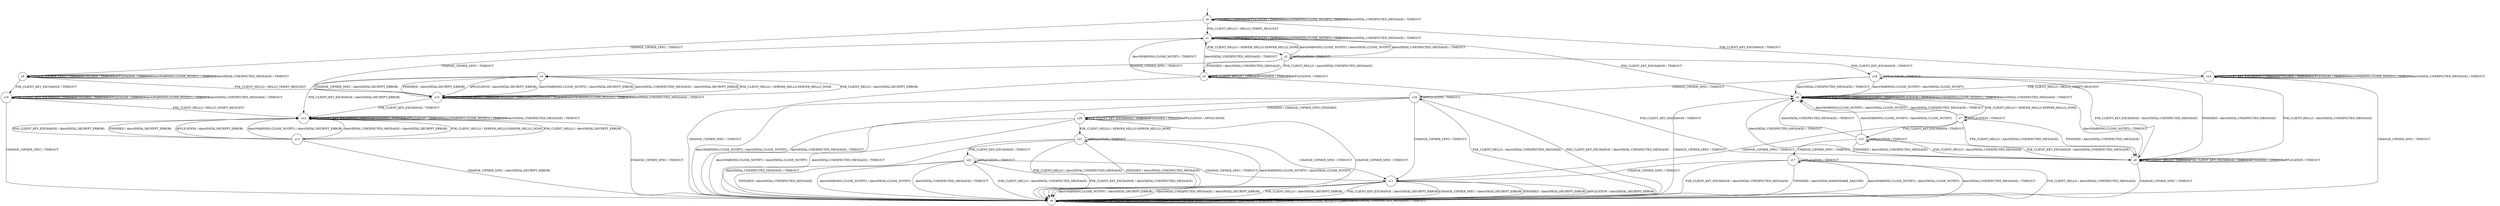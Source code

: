 digraph g {
__start0 [label="" shape="none"];

	s0 [shape="circle" label="s0"];
	s1 [shape="circle" label="s1"];
	s2 [shape="circle" label="s2"];
	s3 [shape="circle" label="s3"];
	s4 [shape="circle" label="s4"];
	s5 [shape="circle" label="s5"];
	s6 [shape="circle" label="s6"];
	s7 [shape="circle" label="s7"];
	s8 [shape="circle" label="s8"];
	s9 [shape="circle" label="s9"];
	s10 [shape="circle" label="s10"];
	s11 [shape="circle" label="s11"];
	s12 [shape="circle" label="s12"];
	s13 [shape="circle" label="s13"];
	s14 [shape="circle" label="s14"];
	s15 [shape="circle" label="s15"];
	s16 [shape="circle" label="s16"];
	s17 [shape="circle" label="s17"];
	s18 [shape="circle" label="s18"];
	s19 [shape="circle" label="s19"];
	s20 [shape="circle" label="s20"];
	s21 [shape="circle" label="s21"];
	s22 [shape="circle" label="s22"];
	s0 -> s1 [label="PSK_CLIENT_HELLO / HELLO_VERIFY_REQUEST"];
	s0 -> s14 [label="PSK_CLIENT_KEY_EXCHANGE / TIMEOUT"];
	s0 -> s9 [label="CHANGE_CIPHER_SPEC / TIMEOUT"];
	s0 -> s0 [label="FINISHED / TIMEOUT"];
	s0 -> s0 [label="APPLICATION / TIMEOUT"];
	s0 -> s0 [label="Alert(WARNING,CLOSE_NOTIFY) / TIMEOUT"];
	s0 -> s0 [label="Alert(FATAL,UNEXPECTED_MESSAGE) / TIMEOUT"];
	s1 -> s2 [label="PSK_CLIENT_HELLO / SERVER_HELLO,SERVER_HELLO_DONE"];
	s1 -> s5 [label="PSK_CLIENT_KEY_EXCHANGE / TIMEOUT"];
	s1 -> s10 [label="CHANGE_CIPHER_SPEC / TIMEOUT"];
	s1 -> s1 [label="FINISHED / TIMEOUT"];
	s1 -> s1 [label="APPLICATION / TIMEOUT"];
	s1 -> s1 [label="Alert(WARNING,CLOSE_NOTIFY) / TIMEOUT"];
	s1 -> s1 [label="Alert(FATAL,UNEXPECTED_MESSAGE) / TIMEOUT"];
	s2 -> s3 [label="PSK_CLIENT_HELLO / Alert(FATAL,UNEXPECTED_MESSAGE)"];
	s2 -> s18 [label="PSK_CLIENT_KEY_EXCHANGE / TIMEOUT"];
	s2 -> s4 [label="CHANGE_CIPHER_SPEC / TIMEOUT"];
	s2 -> s3 [label="FINISHED / Alert(FATAL,UNEXPECTED_MESSAGE)"];
	s2 -> s2 [label="APPLICATION / TIMEOUT"];
	s2 -> s1 [label="Alert(WARNING,CLOSE_NOTIFY) / Alert(FATAL,CLOSE_NOTIFY)"];
	s2 -> s1 [label="Alert(FATAL,UNEXPECTED_MESSAGE) / TIMEOUT"];
	s3 -> s3 [label="PSK_CLIENT_HELLO / TIMEOUT"];
	s3 -> s8 [label="PSK_CLIENT_KEY_EXCHANGE / TIMEOUT"];
	s3 -> s6 [label="CHANGE_CIPHER_SPEC / TIMEOUT"];
	s3 -> s3 [label="FINISHED / TIMEOUT"];
	s3 -> s3 [label="APPLICATION / TIMEOUT"];
	s3 -> s1 [label="Alert(WARNING,CLOSE_NOTIFY) / TIMEOUT"];
	s3 -> s1 [label="Alert(FATAL,UNEXPECTED_MESSAGE) / TIMEOUT"];
	s4 -> s10 [label="PSK_CLIENT_HELLO / Alert(FATAL,DECRYPT_ERROR)"];
	s4 -> s12 [label="PSK_CLIENT_KEY_EXCHANGE / Alert(FATAL,DECRYPT_ERROR)"];
	s4 -> s10 [label="CHANGE_CIPHER_SPEC / Alert(FATAL,DECRYPT_ERROR)"];
	s4 -> s10 [label="FINISHED / Alert(FATAL,DECRYPT_ERROR)"];
	s4 -> s10 [label="APPLICATION / Alert(FATAL,DECRYPT_ERROR)"];
	s4 -> s10 [label="Alert(WARNING,CLOSE_NOTIFY) / Alert(FATAL,DECRYPT_ERROR)"];
	s4 -> s10 [label="Alert(FATAL,UNEXPECTED_MESSAGE) / Alert(FATAL,DECRYPT_ERROR)"];
	s5 -> s7 [label="PSK_CLIENT_HELLO / SERVER_HELLO,SERVER_HELLO_DONE"];
	s5 -> s5 [label="PSK_CLIENT_KEY_EXCHANGE / TIMEOUT"];
	s5 -> s6 [label="CHANGE_CIPHER_SPEC / TIMEOUT"];
	s5 -> s5 [label="FINISHED / TIMEOUT"];
	s5 -> s5 [label="APPLICATION / TIMEOUT"];
	s5 -> s5 [label="Alert(WARNING,CLOSE_NOTIFY) / TIMEOUT"];
	s5 -> s5 [label="Alert(FATAL,UNEXPECTED_MESSAGE) / TIMEOUT"];
	s6 -> s6 [label="PSK_CLIENT_HELLO / TIMEOUT"];
	s6 -> s6 [label="PSK_CLIENT_KEY_EXCHANGE / TIMEOUT"];
	s6 -> s6 [label="CHANGE_CIPHER_SPEC / TIMEOUT"];
	s6 -> s6 [label="FINISHED / TIMEOUT"];
	s6 -> s6 [label="APPLICATION / TIMEOUT"];
	s6 -> s6 [label="Alert(WARNING,CLOSE_NOTIFY) / TIMEOUT"];
	s6 -> s6 [label="Alert(FATAL,UNEXPECTED_MESSAGE) / TIMEOUT"];
	s7 -> s8 [label="PSK_CLIENT_HELLO / Alert(FATAL,UNEXPECTED_MESSAGE)"];
	s7 -> s15 [label="PSK_CLIENT_KEY_EXCHANGE / TIMEOUT"];
	s7 -> s11 [label="CHANGE_CIPHER_SPEC / TIMEOUT"];
	s7 -> s8 [label="FINISHED / Alert(FATAL,UNEXPECTED_MESSAGE)"];
	s7 -> s7 [label="APPLICATION / TIMEOUT"];
	s7 -> s5 [label="Alert(WARNING,CLOSE_NOTIFY) / Alert(FATAL,CLOSE_NOTIFY)"];
	s7 -> s5 [label="Alert(FATAL,UNEXPECTED_MESSAGE) / TIMEOUT"];
	s8 -> s8 [label="PSK_CLIENT_HELLO / TIMEOUT"];
	s8 -> s8 [label="PSK_CLIENT_KEY_EXCHANGE / TIMEOUT"];
	s8 -> s6 [label="CHANGE_CIPHER_SPEC / TIMEOUT"];
	s8 -> s8 [label="FINISHED / TIMEOUT"];
	s8 -> s8 [label="APPLICATION / TIMEOUT"];
	s8 -> s5 [label="Alert(WARNING,CLOSE_NOTIFY) / TIMEOUT"];
	s8 -> s5 [label="Alert(FATAL,UNEXPECTED_MESSAGE) / TIMEOUT"];
	s9 -> s10 [label="PSK_CLIENT_HELLO / HELLO_VERIFY_REQUEST"];
	s9 -> s16 [label="PSK_CLIENT_KEY_EXCHANGE / TIMEOUT"];
	s9 -> s9 [label="CHANGE_CIPHER_SPEC / TIMEOUT"];
	s9 -> s9 [label="FINISHED / TIMEOUT"];
	s9 -> s9 [label="APPLICATION / TIMEOUT"];
	s9 -> s9 [label="Alert(WARNING,CLOSE_NOTIFY) / TIMEOUT"];
	s9 -> s9 [label="Alert(FATAL,UNEXPECTED_MESSAGE) / TIMEOUT"];
	s10 -> s4 [label="PSK_CLIENT_HELLO / SERVER_HELLO,SERVER_HELLO_DONE"];
	s10 -> s12 [label="PSK_CLIENT_KEY_EXCHANGE / TIMEOUT"];
	s10 -> s10 [label="CHANGE_CIPHER_SPEC / TIMEOUT"];
	s10 -> s10 [label="FINISHED / TIMEOUT"];
	s10 -> s10 [label="APPLICATION / TIMEOUT"];
	s10 -> s10 [label="Alert(WARNING,CLOSE_NOTIFY) / TIMEOUT"];
	s10 -> s10 [label="Alert(FATAL,UNEXPECTED_MESSAGE) / TIMEOUT"];
	s11 -> s6 [label="PSK_CLIENT_HELLO / Alert(FATAL,DECRYPT_ERROR)"];
	s11 -> s6 [label="PSK_CLIENT_KEY_EXCHANGE / Alert(FATAL,DECRYPT_ERROR)"];
	s11 -> s6 [label="CHANGE_CIPHER_SPEC / Alert(FATAL,DECRYPT_ERROR)"];
	s11 -> s6 [label="FINISHED / Alert(FATAL,DECRYPT_ERROR)"];
	s11 -> s6 [label="APPLICATION / Alert(FATAL,DECRYPT_ERROR)"];
	s11 -> s6 [label="Alert(WARNING,CLOSE_NOTIFY) / Alert(FATAL,DECRYPT_ERROR)"];
	s11 -> s6 [label="Alert(FATAL,UNEXPECTED_MESSAGE) / Alert(FATAL,DECRYPT_ERROR)"];
	s12 -> s13 [label="PSK_CLIENT_HELLO / SERVER_HELLO,SERVER_HELLO_DONE"];
	s12 -> s12 [label="PSK_CLIENT_KEY_EXCHANGE / TIMEOUT"];
	s12 -> s6 [label="CHANGE_CIPHER_SPEC / TIMEOUT"];
	s12 -> s12 [label="FINISHED / TIMEOUT"];
	s12 -> s12 [label="APPLICATION / TIMEOUT"];
	s12 -> s12 [label="Alert(WARNING,CLOSE_NOTIFY) / TIMEOUT"];
	s12 -> s12 [label="Alert(FATAL,UNEXPECTED_MESSAGE) / TIMEOUT"];
	s13 -> s12 [label="PSK_CLIENT_HELLO / Alert(FATAL,DECRYPT_ERROR)"];
	s13 -> s12 [label="PSK_CLIENT_KEY_EXCHANGE / Alert(FATAL,DECRYPT_ERROR)"];
	s13 -> s6 [label="CHANGE_CIPHER_SPEC / Alert(FATAL,DECRYPT_ERROR)"];
	s13 -> s12 [label="FINISHED / Alert(FATAL,DECRYPT_ERROR)"];
	s13 -> s12 [label="APPLICATION / Alert(FATAL,DECRYPT_ERROR)"];
	s13 -> s12 [label="Alert(WARNING,CLOSE_NOTIFY) / Alert(FATAL,DECRYPT_ERROR)"];
	s13 -> s12 [label="Alert(FATAL,UNEXPECTED_MESSAGE) / Alert(FATAL,DECRYPT_ERROR)"];
	s14 -> s5 [label="PSK_CLIENT_HELLO / HELLO_VERIFY_REQUEST"];
	s14 -> s14 [label="PSK_CLIENT_KEY_EXCHANGE / TIMEOUT"];
	s14 -> s6 [label="CHANGE_CIPHER_SPEC / TIMEOUT"];
	s14 -> s14 [label="FINISHED / TIMEOUT"];
	s14 -> s14 [label="APPLICATION / TIMEOUT"];
	s14 -> s14 [label="Alert(WARNING,CLOSE_NOTIFY) / TIMEOUT"];
	s14 -> s14 [label="Alert(FATAL,UNEXPECTED_MESSAGE) / TIMEOUT"];
	s15 -> s8 [label="PSK_CLIENT_HELLO / Alert(FATAL,UNEXPECTED_MESSAGE)"];
	s15 -> s8 [label="PSK_CLIENT_KEY_EXCHANGE / Alert(FATAL,UNEXPECTED_MESSAGE)"];
	s15 -> s17 [label="CHANGE_CIPHER_SPEC / TIMEOUT"];
	s15 -> s8 [label="FINISHED / Alert(FATAL,UNEXPECTED_MESSAGE)"];
	s15 -> s15 [label="APPLICATION / TIMEOUT"];
	s15 -> s5 [label="Alert(WARNING,CLOSE_NOTIFY) / Alert(FATAL,CLOSE_NOTIFY)"];
	s15 -> s5 [label="Alert(FATAL,UNEXPECTED_MESSAGE) / TIMEOUT"];
	s16 -> s12 [label="PSK_CLIENT_HELLO / HELLO_VERIFY_REQUEST"];
	s16 -> s16 [label="PSK_CLIENT_KEY_EXCHANGE / TIMEOUT"];
	s16 -> s6 [label="CHANGE_CIPHER_SPEC / TIMEOUT"];
	s16 -> s16 [label="FINISHED / TIMEOUT"];
	s16 -> s16 [label="APPLICATION / TIMEOUT"];
	s16 -> s16 [label="Alert(WARNING,CLOSE_NOTIFY) / TIMEOUT"];
	s16 -> s16 [label="Alert(FATAL,UNEXPECTED_MESSAGE) / TIMEOUT"];
	s17 -> s6 [label="PSK_CLIENT_HELLO / Alert(FATAL,UNEXPECTED_MESSAGE)"];
	s17 -> s6 [label="PSK_CLIENT_KEY_EXCHANGE / Alert(FATAL,UNEXPECTED_MESSAGE)"];
	s17 -> s11 [label="CHANGE_CIPHER_SPEC / TIMEOUT"];
	s17 -> s6 [label="FINISHED / Alert(FATAL,HANDSHAKE_FAILURE)"];
	s17 -> s17 [label="APPLICATION / TIMEOUT"];
	s17 -> s6 [label="Alert(WARNING,CLOSE_NOTIFY) / Alert(FATAL,CLOSE_NOTIFY)"];
	s17 -> s6 [label="Alert(FATAL,UNEXPECTED_MESSAGE) / TIMEOUT"];
	s18 -> s8 [label="PSK_CLIENT_HELLO / Alert(FATAL,UNEXPECTED_MESSAGE)"];
	s18 -> s8 [label="PSK_CLIENT_KEY_EXCHANGE / Alert(FATAL,UNEXPECTED_MESSAGE)"];
	s18 -> s19 [label="CHANGE_CIPHER_SPEC / TIMEOUT"];
	s18 -> s8 [label="FINISHED / Alert(FATAL,UNEXPECTED_MESSAGE)"];
	s18 -> s18 [label="APPLICATION / TIMEOUT"];
	s18 -> s5 [label="Alert(WARNING,CLOSE_NOTIFY) / Alert(FATAL,CLOSE_NOTIFY)"];
	s18 -> s5 [label="Alert(FATAL,UNEXPECTED_MESSAGE) / TIMEOUT"];
	s19 -> s6 [label="PSK_CLIENT_HELLO / Alert(FATAL,UNEXPECTED_MESSAGE)"];
	s19 -> s6 [label="PSK_CLIENT_KEY_EXCHANGE / Alert(FATAL,UNEXPECTED_MESSAGE)"];
	s19 -> s11 [label="CHANGE_CIPHER_SPEC / TIMEOUT"];
	s19 -> s20 [label="FINISHED / CHANGE_CIPHER_SPEC,FINISHED"];
	s19 -> s19 [label="APPLICATION / TIMEOUT"];
	s19 -> s6 [label="Alert(WARNING,CLOSE_NOTIFY) / Alert(FATAL,CLOSE_NOTIFY)"];
	s19 -> s6 [label="Alert(FATAL,UNEXPECTED_MESSAGE) / TIMEOUT"];
	s20 -> s21 [label="PSK_CLIENT_HELLO / SERVER_HELLO,SERVER_HELLO_DONE"];
	s20 -> s20 [label="PSK_CLIENT_KEY_EXCHANGE / TIMEOUT"];
	s20 -> s6 [label="CHANGE_CIPHER_SPEC / TIMEOUT"];
	s20 -> s20 [label="FINISHED / TIMEOUT"];
	s20 -> s20 [label="APPLICATION / APPLICATION"];
	s20 -> s6 [label="Alert(WARNING,CLOSE_NOTIFY) / Alert(FATAL,CLOSE_NOTIFY)"];
	s20 -> s6 [label="Alert(FATAL,UNEXPECTED_MESSAGE) / TIMEOUT"];
	s21 -> s6 [label="PSK_CLIENT_HELLO / Alert(FATAL,UNEXPECTED_MESSAGE)"];
	s21 -> s22 [label="PSK_CLIENT_KEY_EXCHANGE / TIMEOUT"];
	s21 -> s11 [label="CHANGE_CIPHER_SPEC / TIMEOUT"];
	s21 -> s6 [label="FINISHED / Alert(FATAL,UNEXPECTED_MESSAGE)"];
	s21 -> s21 [label="APPLICATION / TIMEOUT"];
	s21 -> s6 [label="Alert(WARNING,CLOSE_NOTIFY) / Alert(FATAL,CLOSE_NOTIFY)"];
	s21 -> s6 [label="Alert(FATAL,UNEXPECTED_MESSAGE) / TIMEOUT"];
	s22 -> s6 [label="PSK_CLIENT_HELLO / Alert(FATAL,UNEXPECTED_MESSAGE)"];
	s22 -> s6 [label="PSK_CLIENT_KEY_EXCHANGE / Alert(FATAL,UNEXPECTED_MESSAGE)"];
	s22 -> s11 [label="CHANGE_CIPHER_SPEC / TIMEOUT"];
	s22 -> s6 [label="FINISHED / Alert(FATAL,UNEXPECTED_MESSAGE)"];
	s22 -> s22 [label="APPLICATION / TIMEOUT"];
	s22 -> s6 [label="Alert(WARNING,CLOSE_NOTIFY) / Alert(FATAL,CLOSE_NOTIFY)"];
	s22 -> s6 [label="Alert(FATAL,UNEXPECTED_MESSAGE) / TIMEOUT"];

__start0 -> s0;
}
